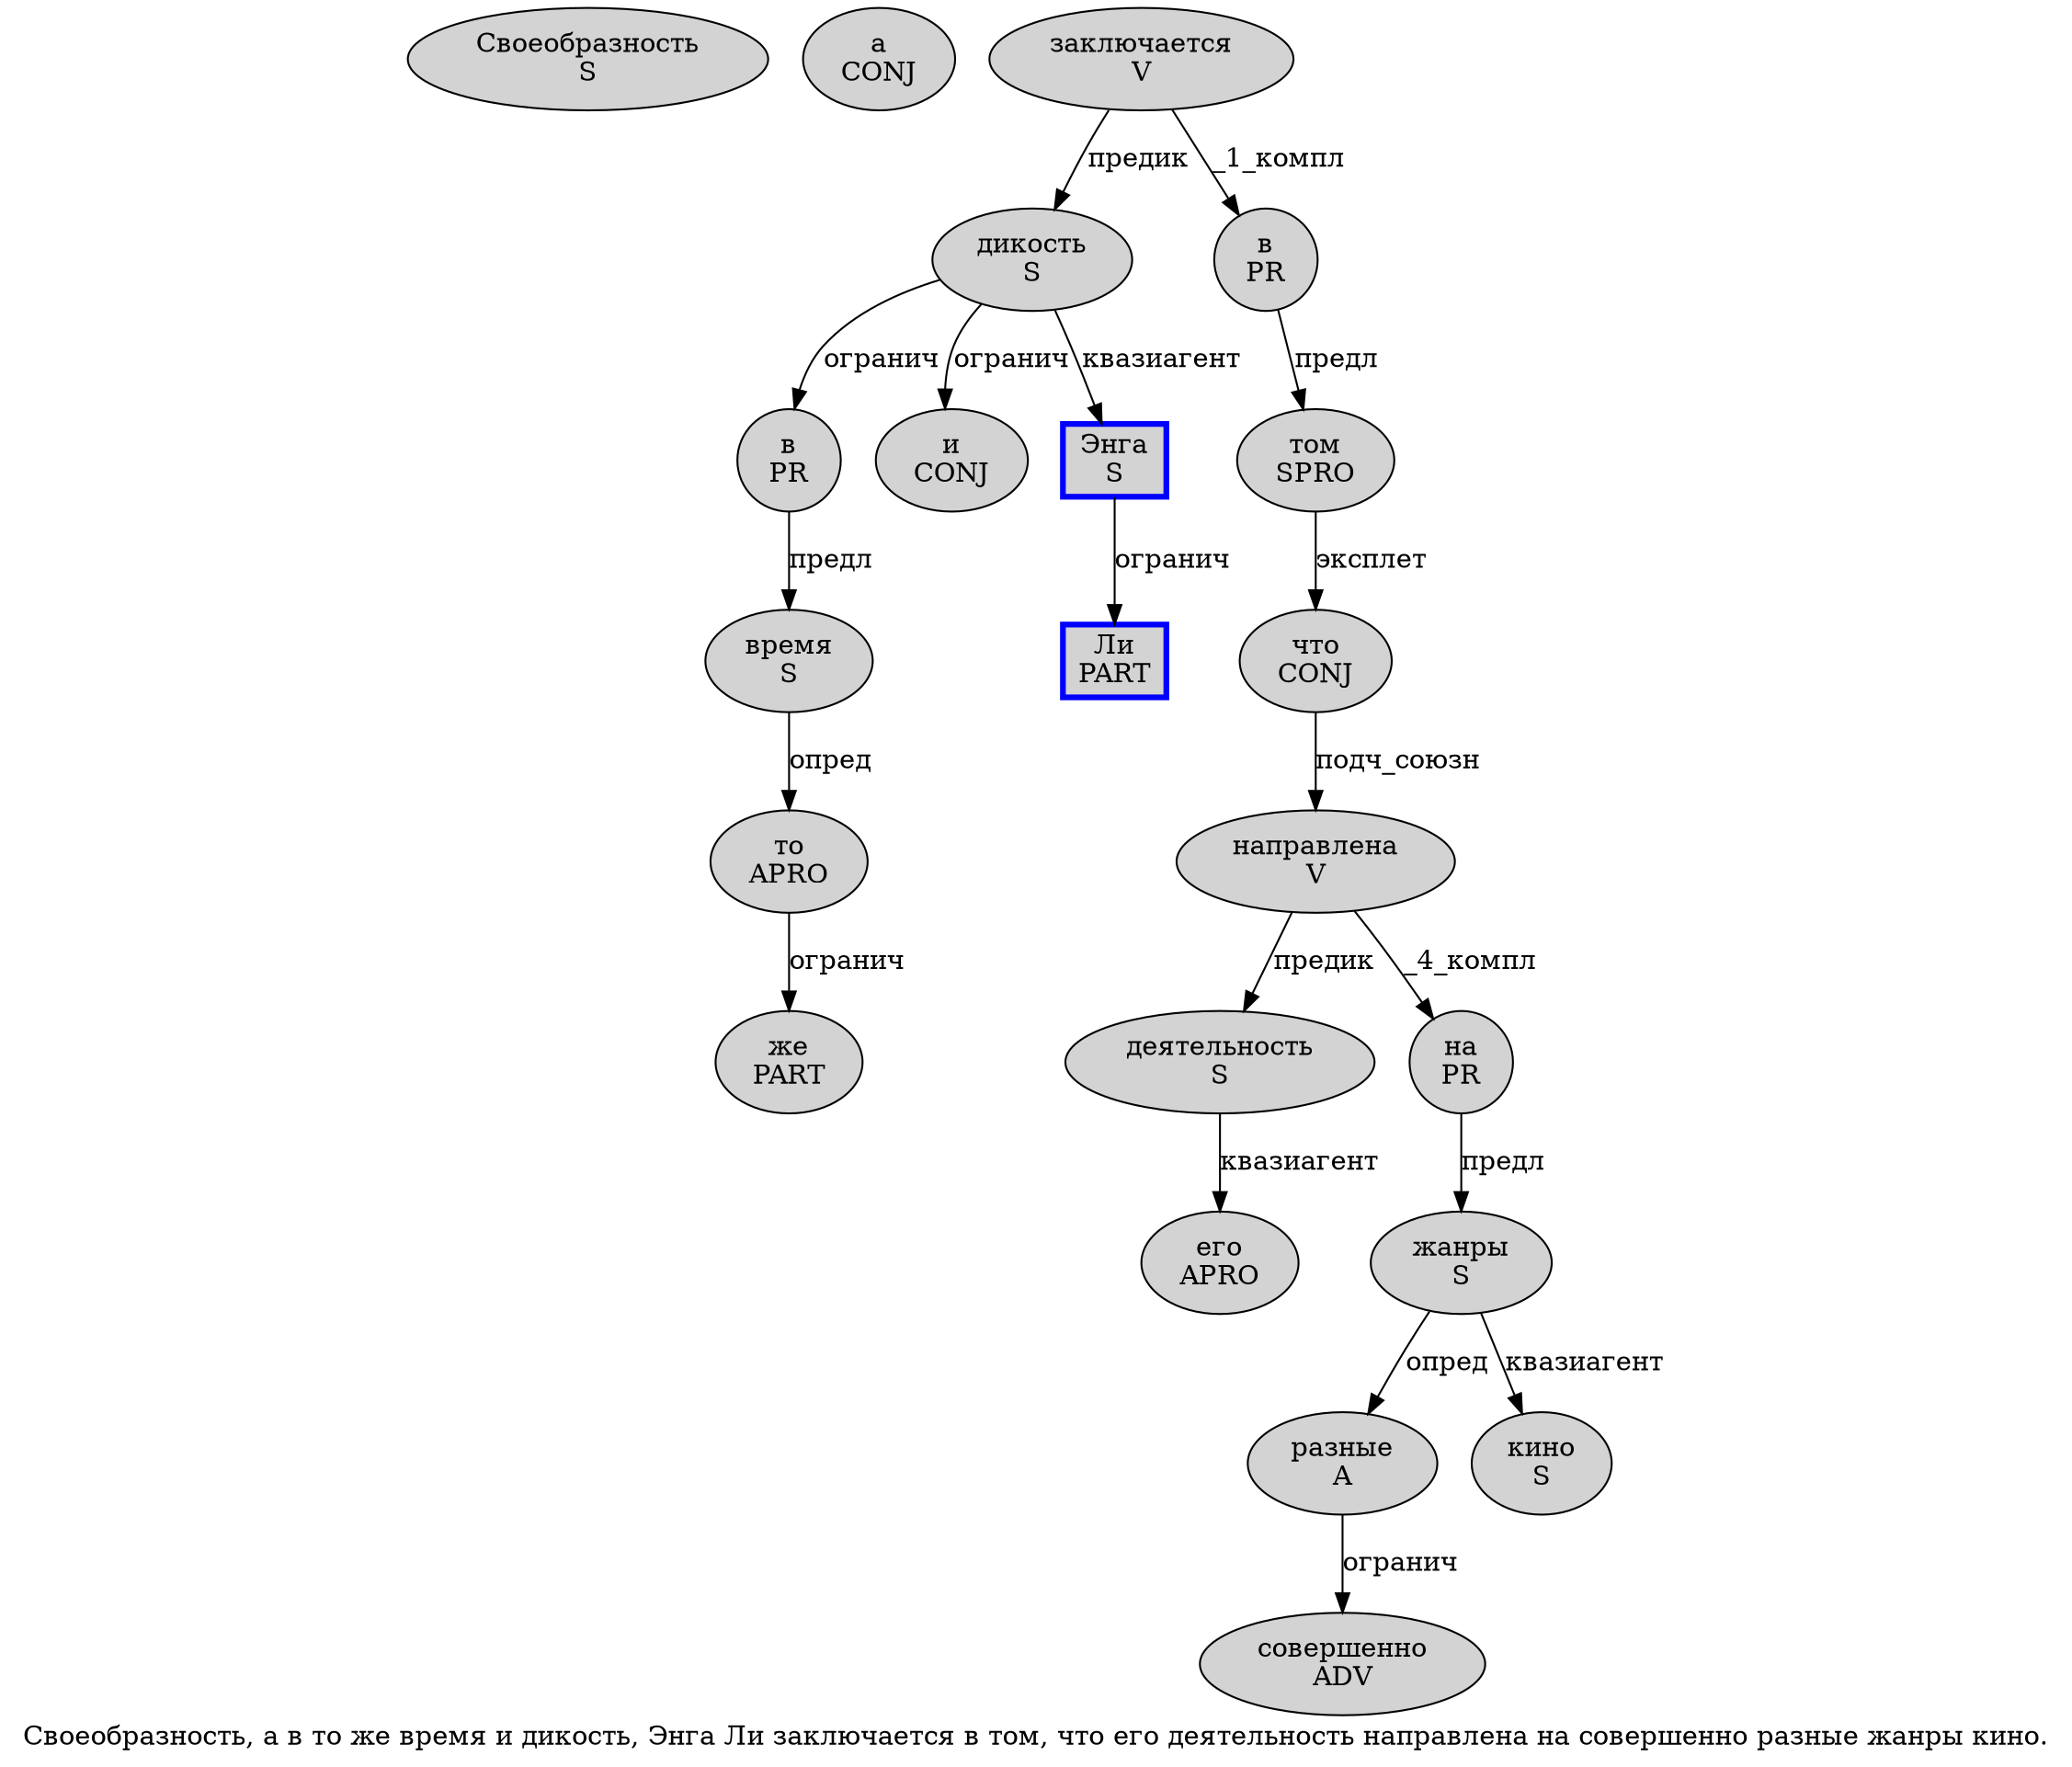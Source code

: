 digraph SENTENCE_3173 {
	graph [label="Своеобразность, а в то же время и дикость, Энга Ли заключается в том, что его деятельность направлена на совершенно разные жанры кино."]
	node [style=filled]
		0 [label="Своеобразность
S" color="" fillcolor=lightgray penwidth=1 shape=ellipse]
		2 [label="а
CONJ" color="" fillcolor=lightgray penwidth=1 shape=ellipse]
		3 [label="в
PR" color="" fillcolor=lightgray penwidth=1 shape=ellipse]
		4 [label="то
APRO" color="" fillcolor=lightgray penwidth=1 shape=ellipse]
		5 [label="же
PART" color="" fillcolor=lightgray penwidth=1 shape=ellipse]
		6 [label="время
S" color="" fillcolor=lightgray penwidth=1 shape=ellipse]
		7 [label="и
CONJ" color="" fillcolor=lightgray penwidth=1 shape=ellipse]
		8 [label="дикость
S" color="" fillcolor=lightgray penwidth=1 shape=ellipse]
		10 [label="Энга
S" color=blue fillcolor=lightgray penwidth=3 shape=box]
		11 [label="Ли
PART" color=blue fillcolor=lightgray penwidth=3 shape=box]
		12 [label="заключается
V" color="" fillcolor=lightgray penwidth=1 shape=ellipse]
		13 [label="в
PR" color="" fillcolor=lightgray penwidth=1 shape=ellipse]
		14 [label="том
SPRO" color="" fillcolor=lightgray penwidth=1 shape=ellipse]
		16 [label="что
CONJ" color="" fillcolor=lightgray penwidth=1 shape=ellipse]
		17 [label="его
APRO" color="" fillcolor=lightgray penwidth=1 shape=ellipse]
		18 [label="деятельность
S" color="" fillcolor=lightgray penwidth=1 shape=ellipse]
		19 [label="направлена
V" color="" fillcolor=lightgray penwidth=1 shape=ellipse]
		20 [label="на
PR" color="" fillcolor=lightgray penwidth=1 shape=ellipse]
		21 [label="совершенно
ADV" color="" fillcolor=lightgray penwidth=1 shape=ellipse]
		22 [label="разные
A" color="" fillcolor=lightgray penwidth=1 shape=ellipse]
		23 [label="жанры
S" color="" fillcolor=lightgray penwidth=1 shape=ellipse]
		24 [label="кино
S" color="" fillcolor=lightgray penwidth=1 shape=ellipse]
			6 -> 4 [label="опред"]
			13 -> 14 [label="предл"]
			16 -> 19 [label="подч_союзн"]
			19 -> 18 [label="предик"]
			19 -> 20 [label="_4_компл"]
			20 -> 23 [label="предл"]
			10 -> 11 [label="огранич"]
			3 -> 6 [label="предл"]
			12 -> 8 [label="предик"]
			12 -> 13 [label="_1_компл"]
			8 -> 3 [label="огранич"]
			8 -> 7 [label="огранич"]
			8 -> 10 [label="квазиагент"]
			14 -> 16 [label="эксплет"]
			23 -> 22 [label="опред"]
			23 -> 24 [label="квазиагент"]
			18 -> 17 [label="квазиагент"]
			4 -> 5 [label="огранич"]
			22 -> 21 [label="огранич"]
}